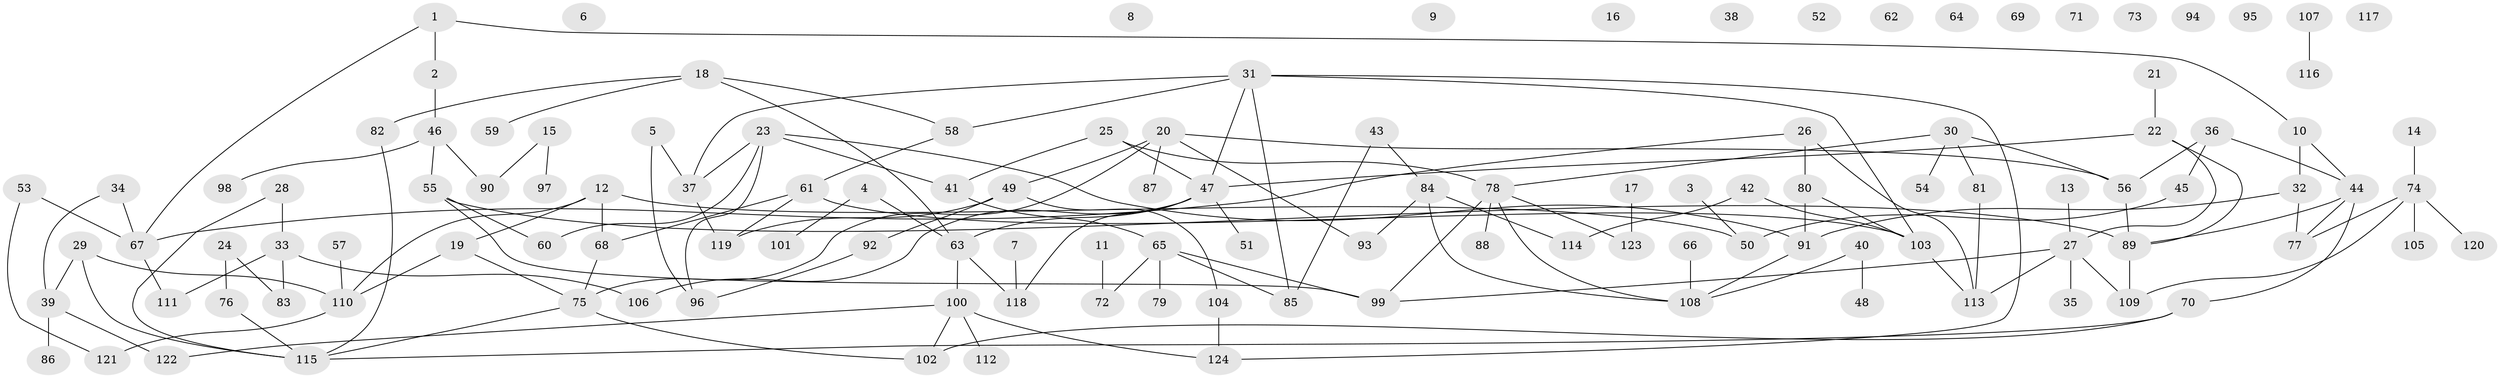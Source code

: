 // Generated by graph-tools (version 1.1) at 2025/00/03/09/25 03:00:44]
// undirected, 124 vertices, 154 edges
graph export_dot {
graph [start="1"]
  node [color=gray90,style=filled];
  1;
  2;
  3;
  4;
  5;
  6;
  7;
  8;
  9;
  10;
  11;
  12;
  13;
  14;
  15;
  16;
  17;
  18;
  19;
  20;
  21;
  22;
  23;
  24;
  25;
  26;
  27;
  28;
  29;
  30;
  31;
  32;
  33;
  34;
  35;
  36;
  37;
  38;
  39;
  40;
  41;
  42;
  43;
  44;
  45;
  46;
  47;
  48;
  49;
  50;
  51;
  52;
  53;
  54;
  55;
  56;
  57;
  58;
  59;
  60;
  61;
  62;
  63;
  64;
  65;
  66;
  67;
  68;
  69;
  70;
  71;
  72;
  73;
  74;
  75;
  76;
  77;
  78;
  79;
  80;
  81;
  82;
  83;
  84;
  85;
  86;
  87;
  88;
  89;
  90;
  91;
  92;
  93;
  94;
  95;
  96;
  97;
  98;
  99;
  100;
  101;
  102;
  103;
  104;
  105;
  106;
  107;
  108;
  109;
  110;
  111;
  112;
  113;
  114;
  115;
  116;
  117;
  118;
  119;
  120;
  121;
  122;
  123;
  124;
  1 -- 2;
  1 -- 10;
  1 -- 67;
  2 -- 46;
  3 -- 50;
  4 -- 63;
  4 -- 101;
  5 -- 37;
  5 -- 96;
  7 -- 118;
  10 -- 32;
  10 -- 44;
  11 -- 72;
  12 -- 19;
  12 -- 50;
  12 -- 68;
  12 -- 110;
  13 -- 27;
  14 -- 74;
  15 -- 90;
  15 -- 97;
  17 -- 123;
  18 -- 58;
  18 -- 59;
  18 -- 63;
  18 -- 82;
  19 -- 75;
  19 -- 110;
  20 -- 49;
  20 -- 56;
  20 -- 75;
  20 -- 87;
  20 -- 93;
  21 -- 22;
  22 -- 27;
  22 -- 47;
  22 -- 89;
  23 -- 37;
  23 -- 41;
  23 -- 60;
  23 -- 91;
  23 -- 96;
  24 -- 76;
  24 -- 83;
  25 -- 41;
  25 -- 47;
  25 -- 78;
  26 -- 67;
  26 -- 80;
  26 -- 113;
  27 -- 35;
  27 -- 99;
  27 -- 109;
  27 -- 113;
  28 -- 33;
  28 -- 115;
  29 -- 39;
  29 -- 110;
  29 -- 115;
  30 -- 54;
  30 -- 56;
  30 -- 78;
  30 -- 81;
  31 -- 37;
  31 -- 47;
  31 -- 58;
  31 -- 85;
  31 -- 103;
  31 -- 124;
  32 -- 77;
  32 -- 91;
  33 -- 83;
  33 -- 106;
  33 -- 111;
  34 -- 39;
  34 -- 67;
  36 -- 44;
  36 -- 45;
  36 -- 56;
  37 -- 119;
  39 -- 86;
  39 -- 122;
  40 -- 48;
  40 -- 108;
  41 -- 65;
  42 -- 103;
  42 -- 114;
  43 -- 84;
  43 -- 85;
  44 -- 70;
  44 -- 77;
  44 -- 89;
  45 -- 50;
  46 -- 55;
  46 -- 90;
  46 -- 98;
  47 -- 51;
  47 -- 63;
  47 -- 106;
  47 -- 118;
  49 -- 92;
  49 -- 104;
  49 -- 119;
  53 -- 67;
  53 -- 121;
  55 -- 60;
  55 -- 89;
  55 -- 99;
  56 -- 89;
  57 -- 110;
  58 -- 61;
  61 -- 68;
  61 -- 103;
  61 -- 119;
  63 -- 100;
  63 -- 118;
  65 -- 72;
  65 -- 79;
  65 -- 85;
  65 -- 99;
  66 -- 108;
  67 -- 111;
  68 -- 75;
  70 -- 102;
  70 -- 115;
  74 -- 77;
  74 -- 105;
  74 -- 109;
  74 -- 120;
  75 -- 102;
  75 -- 115;
  76 -- 115;
  78 -- 88;
  78 -- 99;
  78 -- 108;
  78 -- 123;
  80 -- 91;
  80 -- 103;
  81 -- 113;
  82 -- 115;
  84 -- 93;
  84 -- 108;
  84 -- 114;
  89 -- 109;
  91 -- 108;
  92 -- 96;
  100 -- 102;
  100 -- 112;
  100 -- 122;
  100 -- 124;
  103 -- 113;
  104 -- 124;
  107 -- 116;
  110 -- 121;
}
